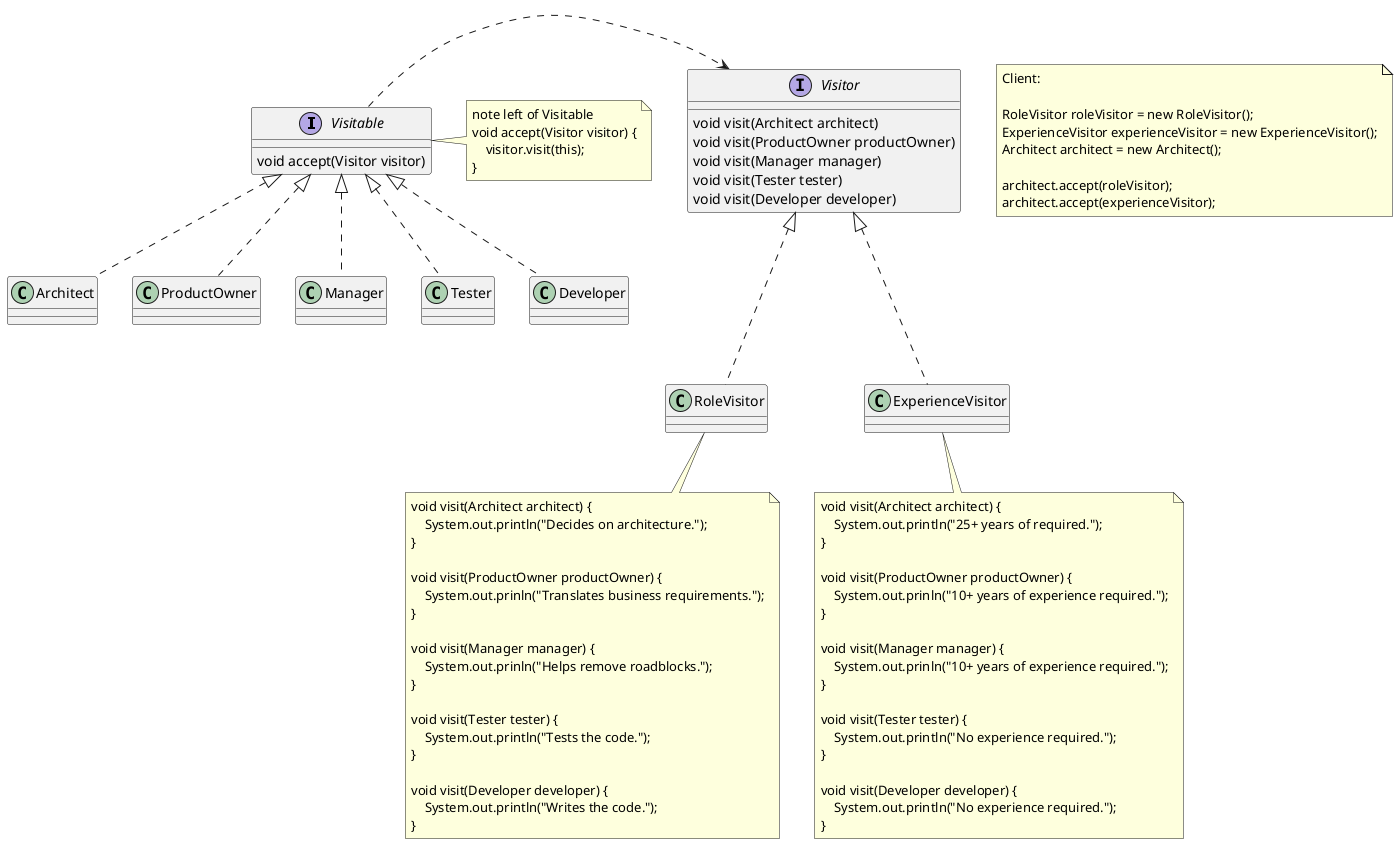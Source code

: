 @startuml

Interface Visitable {
  void accept(Visitor visitor)
}
Class Architect {
}
Class ProductOwner {
}
Class Manager {
}
Class Tester {
}
Class Developer {
}
Interface Visitor {
  void visit(Architect architect)
  void visit(ProductOwner productOwner)
  void visit(Manager manager)
  void visit(Tester tester)
  void visit(Developer developer)
}
Class RoleVisitor {
}
Class ExperienceVisitor {
}
Visitable .> Visitor
Visitable <|.. Architect
Visitable <|.. Manager
Visitable <|.. Tester
Visitable <|.. Developer
Visitable <|.. ProductOwner
Visitor <|... RoleVisitor
Visitor <|... ExperienceVisitor
note right of Visitable
note left of Visitable
void accept(Visitor visitor) {
    visitor.visit(this);
}
end note
note bottom of RoleVisitor
void visit(Architect architect) {
    System.out.println("Decides on architecture.");
}

void visit(ProductOwner productOwner) {
    System.out.prinln("Translates business requirements.");
}

void visit(Manager manager) {
    System.out.prinln("Helps remove roadblocks.");
}

void visit(Tester tester) {
    System.out.println("Tests the code.");
}

void visit(Developer developer) {
    System.out.println("Writes the code.");
}
end note
note bottom of ExperienceVisitor
void visit(Architect architect) {
    System.out.println("25+ years of required.");
}

void visit(ProductOwner productOwner) {
    System.out.prinln("10+ years of experience required.");
}

void visit(Manager manager) {
    System.out.prinln("10+ years of experience required.");
}

void visit(Tester tester) {
    System.out.println("No experience required.");
}

void visit(Developer developer) {
    System.out.println("No experience required.");
}
end note
note as N1
Client:

RoleVisitor roleVisitor = new RoleVisitor();
ExperienceVisitor experienceVisitor = new ExperienceVisitor();
Architect architect = new Architect();

architect.accept(roleVisitor);
architect.accept(experienceVisitor);
end note

@enduml